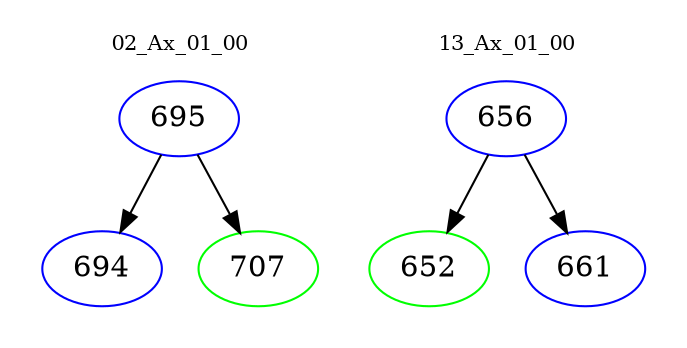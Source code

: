 digraph{
subgraph cluster_0 {
color = white
label = "02_Ax_01_00";
fontsize=10;
T0_695 [label="695", color="blue"]
T0_695 -> T0_694 [color="black"]
T0_694 [label="694", color="blue"]
T0_695 -> T0_707 [color="black"]
T0_707 [label="707", color="green"]
}
subgraph cluster_1 {
color = white
label = "13_Ax_01_00";
fontsize=10;
T1_656 [label="656", color="blue"]
T1_656 -> T1_652 [color="black"]
T1_652 [label="652", color="green"]
T1_656 -> T1_661 [color="black"]
T1_661 [label="661", color="blue"]
}
}
